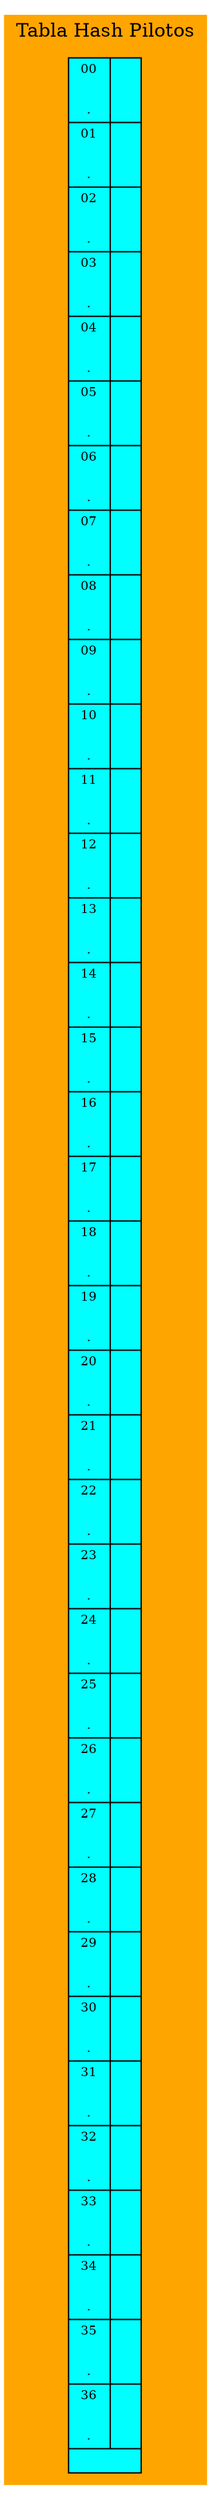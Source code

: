 digraph structs {
 rankdir=LR;
node [shape=record,fontsize=9];
 subgraph cluster_1 {
node [style=filled];
hashTable [label="{00&#92;n&#92;n&#92;n.|<f0>}|{01&#92;n&#92;n&#92;n.|<f1>}|{02&#92;n&#92;n&#92;n.|<f2>}|{03&#92;n&#92;n&#92;n.|<f3>}|{04&#92;n&#92;n&#92;n.|<f4>}|{05&#92;n&#92;n&#92;n.|<f5>}|{06&#92;n&#92;n&#92;n.|<f6>}|{07&#92;n&#92;n&#92;n.|<f7>}|{08&#92;n&#92;n&#92;n.|<f8>}|{09&#92;n&#92;n&#92;n.|<f9>}|{10&#92;n&#92;n&#92;n.|<f10>}|{11&#92;n&#92;n&#92;n.|<f11>}|{12&#92;n&#92;n&#92;n.|<f12>}|{13&#92;n&#92;n&#92;n.|<f13>}|{14&#92;n&#92;n&#92;n.|<f14>}|{15&#92;n&#92;n&#92;n.|<f15>}|{16&#92;n&#92;n&#92;n.|<f16>}|{17&#92;n&#92;n&#92;n.|<f17>}|{18&#92;n&#92;n&#92;n.|<f18>}|{19&#92;n&#92;n&#92;n.|<f19>}|{20&#92;n&#92;n&#92;n.|<f20>}|{21&#92;n&#92;n&#92;n.|<f21>}|{22&#92;n&#92;n&#92;n.|<f22>}|{23&#92;n&#92;n&#92;n.|<f23>}|{24&#92;n&#92;n&#92;n.|<f24>}|{25&#92;n&#92;n&#92;n.|<f25>}|{26&#92;n&#92;n&#92;n.|<f26>}|{27&#92;n&#92;n&#92;n.|<f27>}|{28&#92;n&#92;n&#92;n.|<f28>}|{29&#92;n&#92;n&#92;n.|<f29>}|{30&#92;n&#92;n&#92;n.|<f30>}|{31&#92;n&#92;n&#92;n.|<f31>}|{32&#92;n&#92;n&#92;n.|<f32>}|{33&#92;n&#92;n&#92;n.|<f33>}|{34&#92;n&#92;n&#92;n.|<f34>}|{35&#92;n&#92;n&#92;n.|<f35>}|{36&#92;n&#92;n&#92;n.|<f36>}|",fillcolor=cyan];color="orange"
style ="filled, bold"
label ="Tabla Hash Pilotos"
}
}
